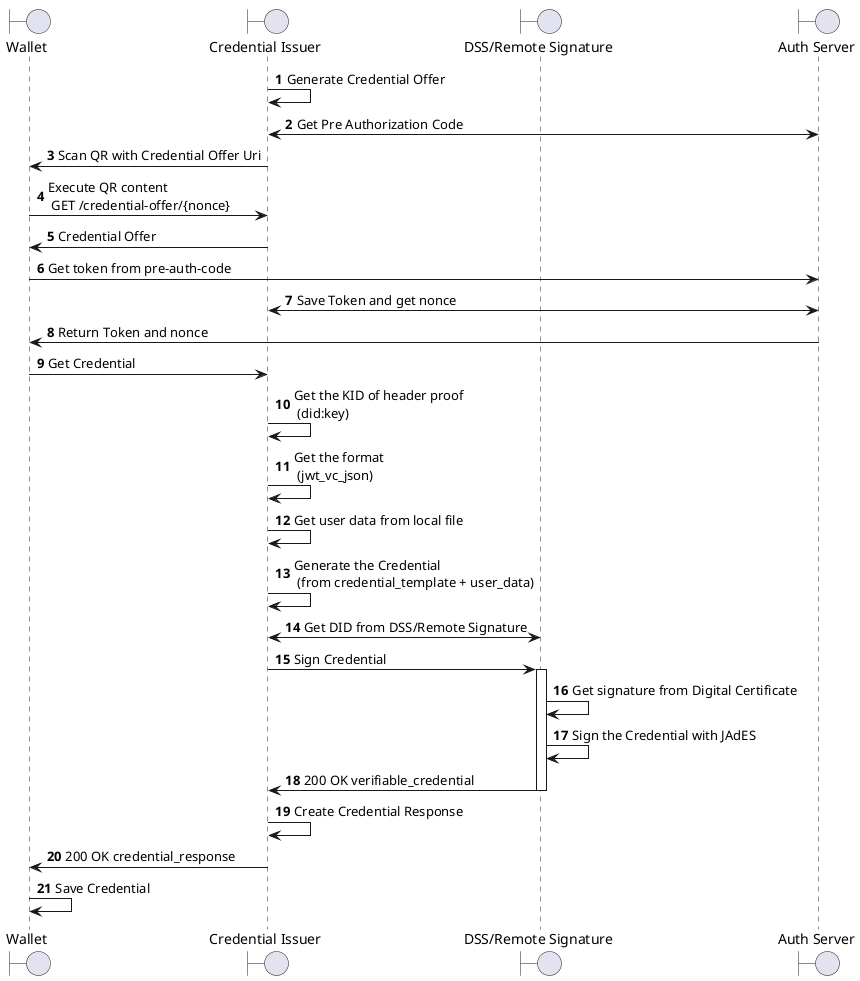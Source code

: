 @startuml

autonumber

boundary "Wallet" as wallet
boundary "Credential Issuer" as issuerVCI
boundary "DSS/Remote Signature" as remoteSignature
boundary "Auth Server" as authserver

issuerVCI -> issuerVCI: Generate Credential Offer
issuerVCI <-> authserver: Get Pre Authorization Code
wallet <- issuerVCI: Scan QR with Credential Offer Uri
wallet -> issuerVCI: Execute QR content \n GET /credential-offer/{nonce}
issuerVCI -> wallet: Credential Offer
wallet -> authserver: Get token from pre-auth-code
authserver <-> issuerVCI: Save Token and get nonce
authserver -> wallet: Return Token and nonce
wallet -> issuerVCI: Get Credential
issuerVCI -> issuerVCI: Get the KID of header proof \n (did:key)
issuerVCI -> issuerVCI: Get the format \n (jwt_vc_json)
issuerVCI -> issuerVCI: Get user data from local file
issuerVCI -> issuerVCI: Generate the Credential \n (from credential_template + user_data)
issuerVCI <-> remoteSignature: Get DID from DSS/Remote Signature
issuerVCI -> remoteSignature++: Sign Credential
remoteSignature -> remoteSignature: Get signature from Digital Certificate
remoteSignature -> remoteSignature: Sign the Credential with JAdES
remoteSignature -> issuerVCI--: 200 OK verifiable_credential
issuerVCI -> issuerVCI: Create Credential Response
issuerVCI -> wallet: 200 OK credential_response
wallet -> wallet: Save Credential


@enduml